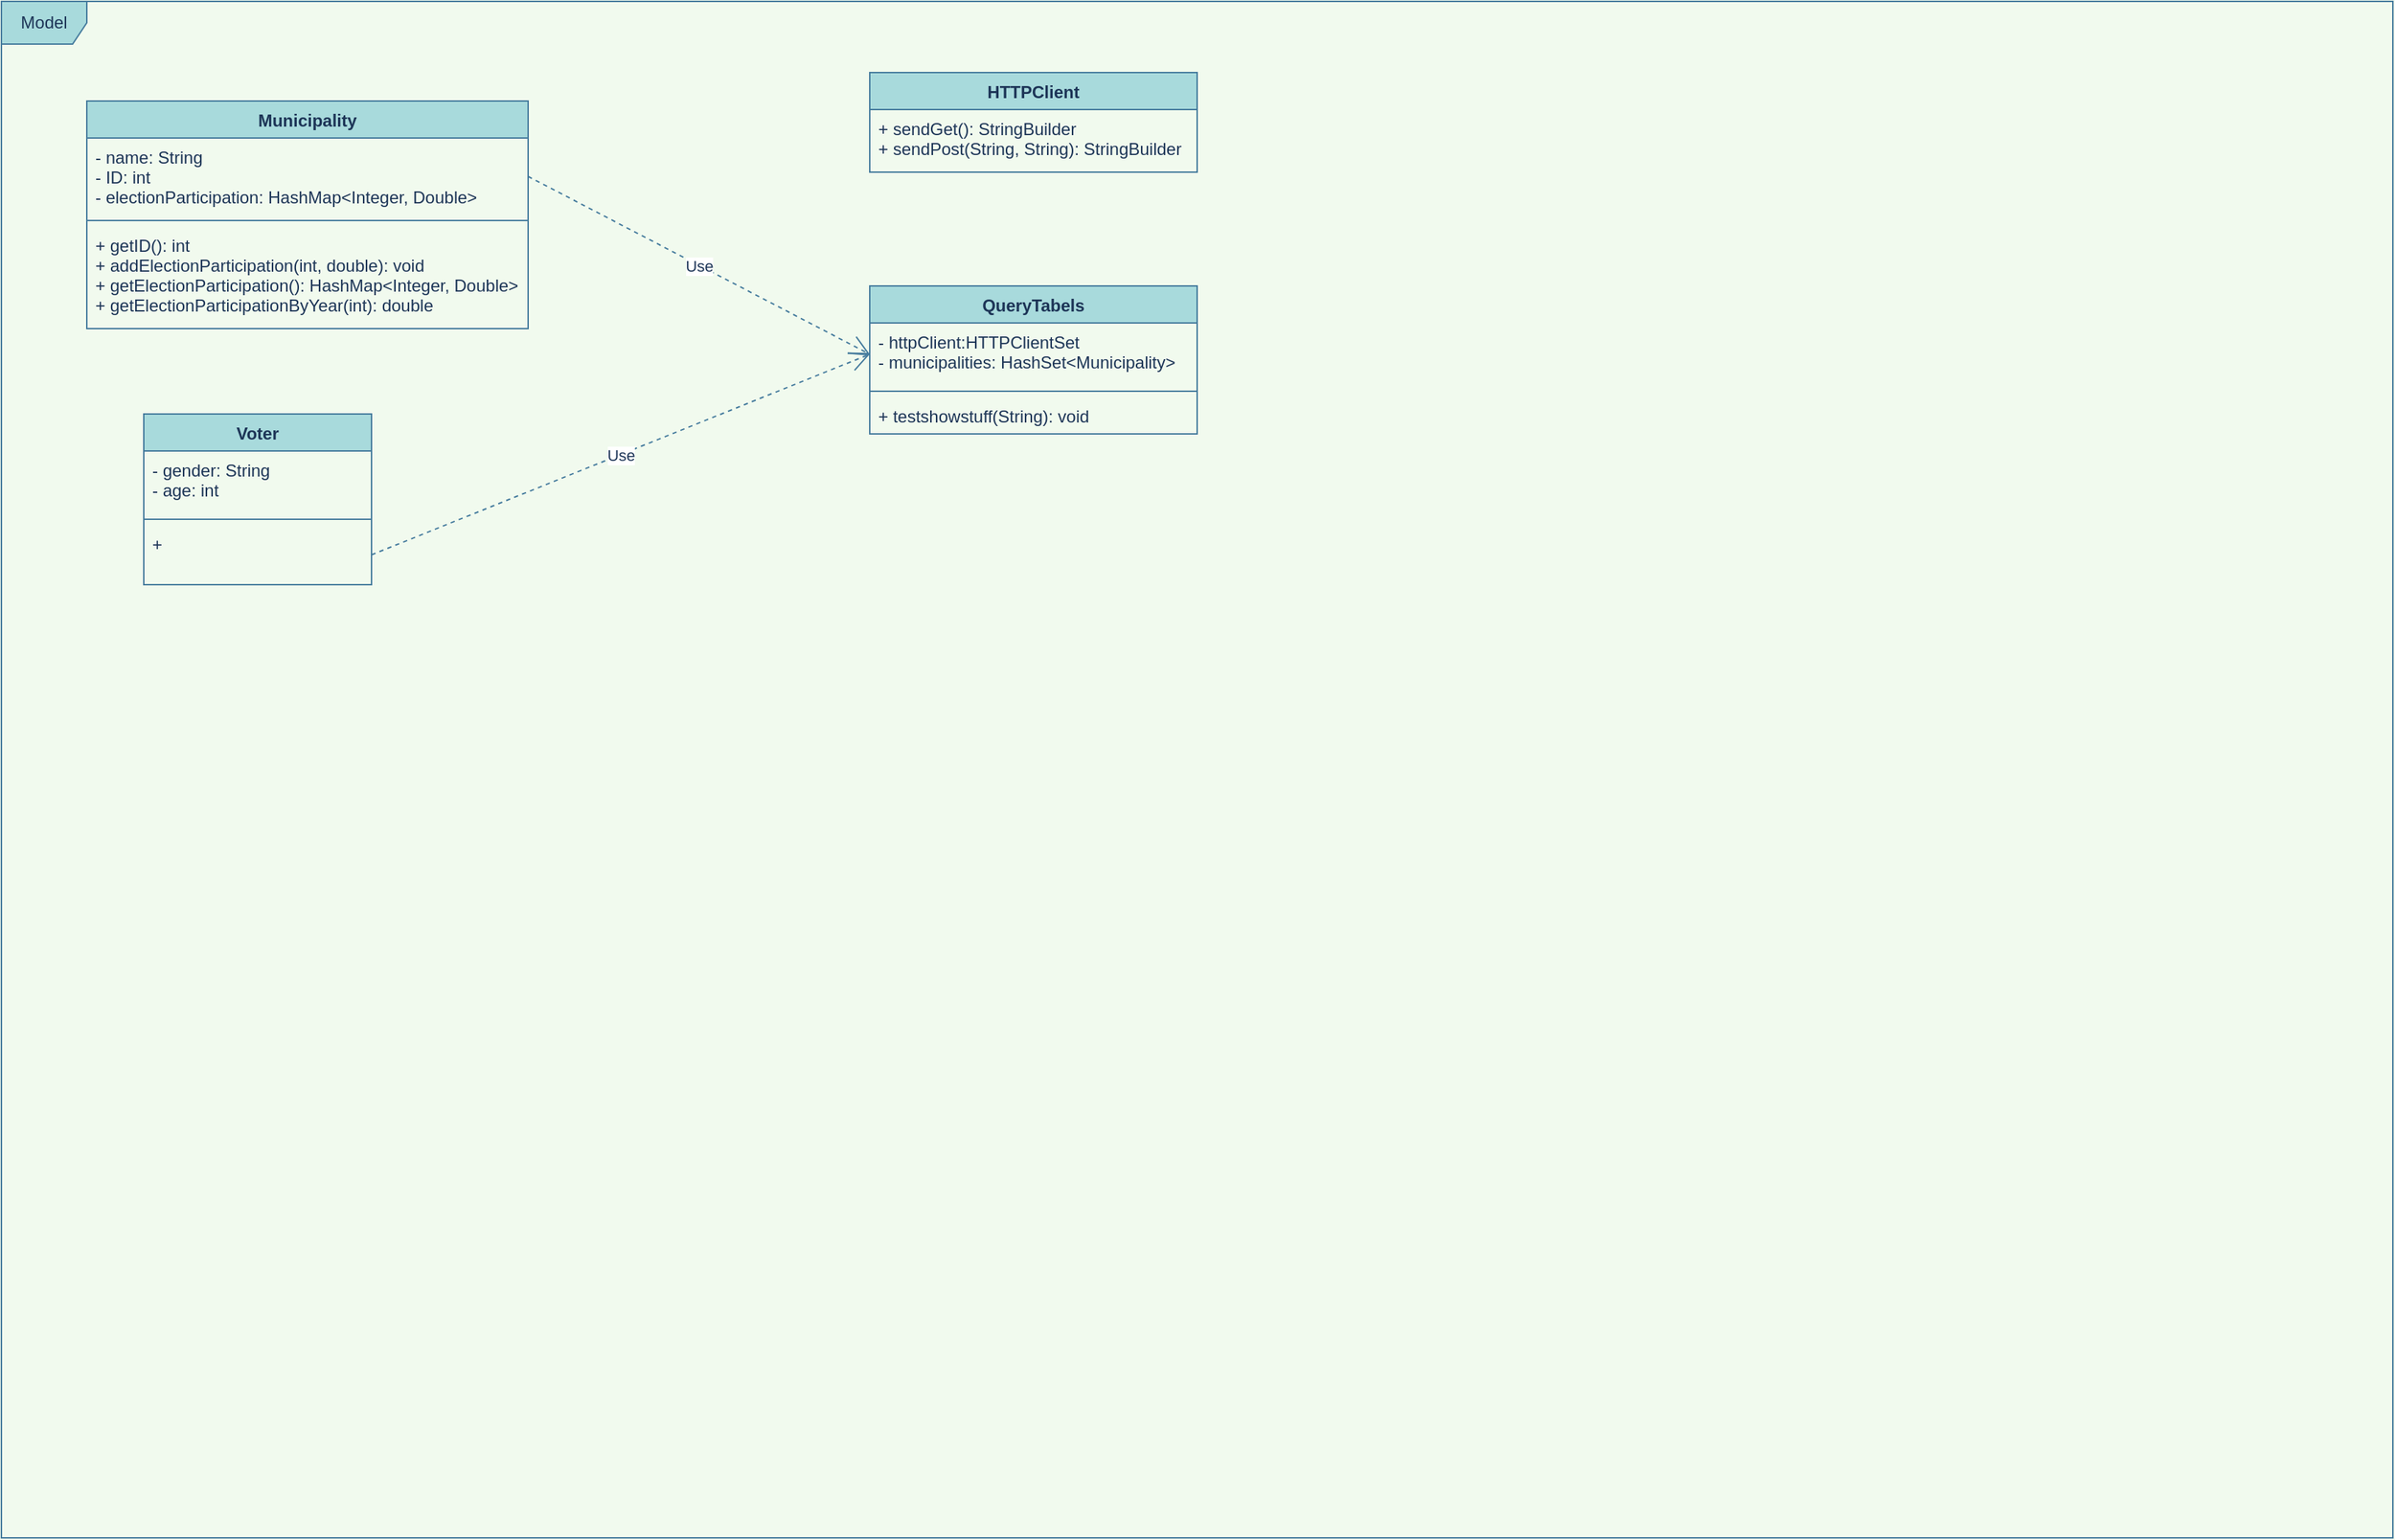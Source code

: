 <mxfile version="20.3.7" type="device" pages="2"><diagram name="UML" id="c4acf3e9-155e-7222-9cf6-157b1a14988f"><mxGraphModel dx="1422" dy="790" grid="1" gridSize="10" guides="1" tooltips="1" connect="1" arrows="1" fold="1" page="1" pageScale="1" pageWidth="850" pageHeight="1100" background="#F1FAEE" math="0" shadow="0"><root><mxCell id="0"/><mxCell id="1" parent="0"/><mxCell id="LL6WG3zJazqylDvjvsI3-2" value="Model" style="shape=umlFrame;whiteSpace=wrap;html=1;strokeColor=#457B9D;fontColor=#1D3557;fillColor=#A8DADC;" parent="1" vertex="1"><mxGeometry x="10" y="10" width="1680" height="1080" as="geometry"/></mxCell><mxCell id="uTbUy44ZjTVFhdo3Ikel-1" value="Municipality" style="swimlane;fontStyle=1;align=center;verticalAlign=top;childLayout=stackLayout;horizontal=1;startSize=26;horizontalStack=0;resizeParent=1;resizeParentMax=0;resizeLast=0;collapsible=1;marginBottom=0;fillColor=#A8DADC;strokeColor=#457B9D;fontColor=#1D3557;" parent="1" vertex="1"><mxGeometry x="70" y="80" width="310" height="160" as="geometry"/></mxCell><mxCell id="uTbUy44ZjTVFhdo3Ikel-2" value="- name: String&#xA;- ID: int&#xA;- electionParticipation: HashMap&lt;Integer, Double&gt;&#xA;" style="text;strokeColor=none;fillColor=none;align=left;verticalAlign=top;spacingLeft=4;spacingRight=4;overflow=hidden;rotatable=0;points=[[0,0.5],[1,0.5]];portConstraint=eastwest;fontColor=#1D3557;" parent="uTbUy44ZjTVFhdo3Ikel-1" vertex="1"><mxGeometry y="26" width="310" height="54" as="geometry"/></mxCell><mxCell id="uTbUy44ZjTVFhdo3Ikel-3" value="" style="line;strokeWidth=1;fillColor=none;align=left;verticalAlign=middle;spacingTop=-1;spacingLeft=3;spacingRight=3;rotatable=0;labelPosition=right;points=[];portConstraint=eastwest;strokeColor=#457B9D;labelBackgroundColor=#F1FAEE;fontColor=#1D3557;" parent="uTbUy44ZjTVFhdo3Ikel-1" vertex="1"><mxGeometry y="80" width="310" height="8" as="geometry"/></mxCell><mxCell id="uTbUy44ZjTVFhdo3Ikel-4" value="+ getID(): int&#xA;+ addElectionParticipation(int, double): void&#xA;+ getElectionParticipation(): HashMap&lt;Integer, Double&gt;&#xA;+ getElectionParticipationByYear(int): double" style="text;strokeColor=none;fillColor=none;align=left;verticalAlign=top;spacingLeft=4;spacingRight=4;overflow=hidden;rotatable=0;points=[[0,0.5],[1,0.5]];portConstraint=eastwest;fontColor=#1D3557;" parent="uTbUy44ZjTVFhdo3Ikel-1" vertex="1"><mxGeometry y="88" width="310" height="72" as="geometry"/></mxCell><mxCell id="uTbUy44ZjTVFhdo3Ikel-22" value="HTTPClient" style="swimlane;fontStyle=1;align=center;verticalAlign=top;childLayout=stackLayout;horizontal=1;startSize=26;horizontalStack=0;resizeParent=1;resizeParentMax=0;resizeLast=0;collapsible=1;marginBottom=0;strokeColor=#457B9D;fontColor=#1D3557;fillColor=#A8DADC;" parent="1" vertex="1"><mxGeometry x="620" y="60" width="230" height="70" as="geometry"/></mxCell><mxCell id="uTbUy44ZjTVFhdo3Ikel-25" value="+ sendGet(): StringBuilder&#xA;+ sendPost(String, String): StringBuilder&#xA;" style="text;strokeColor=none;fillColor=none;align=left;verticalAlign=top;spacingLeft=4;spacingRight=4;overflow=hidden;rotatable=0;points=[[0,0.5],[1,0.5]];portConstraint=eastwest;fontColor=#1D3557;" parent="uTbUy44ZjTVFhdo3Ikel-22" vertex="1"><mxGeometry y="26" width="230" height="44" as="geometry"/></mxCell><mxCell id="uTbUy44ZjTVFhdo3Ikel-26" value="QueryTabels" style="swimlane;fontStyle=1;align=center;verticalAlign=top;childLayout=stackLayout;horizontal=1;startSize=26;horizontalStack=0;resizeParent=1;resizeParentMax=0;resizeLast=0;collapsible=1;marginBottom=0;strokeColor=#457B9D;fontColor=#1D3557;fillColor=#A8DADC;" parent="1" vertex="1"><mxGeometry x="620" y="210" width="230" height="104" as="geometry"/></mxCell><mxCell id="uTbUy44ZjTVFhdo3Ikel-27" value="- httpClient:HTTPClientSet&#xA;- municipalities: HashSet&lt;Municipality&gt;&#xA;" style="text;strokeColor=none;fillColor=none;align=left;verticalAlign=top;spacingLeft=4;spacingRight=4;overflow=hidden;rotatable=0;points=[[0,0.5],[1,0.5]];portConstraint=eastwest;fontColor=#1D3557;" parent="uTbUy44ZjTVFhdo3Ikel-26" vertex="1"><mxGeometry y="26" width="230" height="44" as="geometry"/></mxCell><mxCell id="uTbUy44ZjTVFhdo3Ikel-28" value="" style="line;strokeWidth=1;fillColor=none;align=left;verticalAlign=middle;spacingTop=-1;spacingLeft=3;spacingRight=3;rotatable=0;labelPosition=right;points=[];portConstraint=eastwest;strokeColor=#457B9D;fontColor=#1D3557;labelBackgroundColor=#F1FAEE;" parent="uTbUy44ZjTVFhdo3Ikel-26" vertex="1"><mxGeometry y="70" width="230" height="8" as="geometry"/></mxCell><mxCell id="uTbUy44ZjTVFhdo3Ikel-29" value="+ testshowstuff(String): void" style="text;strokeColor=none;fillColor=none;align=left;verticalAlign=top;spacingLeft=4;spacingRight=4;overflow=hidden;rotatable=0;points=[[0,0.5],[1,0.5]];portConstraint=eastwest;fontColor=#1D3557;" parent="uTbUy44ZjTVFhdo3Ikel-26" vertex="1"><mxGeometry y="78" width="230" height="26" as="geometry"/></mxCell><mxCell id="B1skFhvDGY9cxDMFFgRy-1" value="Voter" style="swimlane;fontStyle=1;align=center;verticalAlign=top;childLayout=stackLayout;horizontal=1;startSize=26;horizontalStack=0;resizeParent=1;resizeParentMax=0;resizeLast=0;collapsible=1;marginBottom=0;strokeColor=#457B9D;fontColor=#1D3557;fillColor=#A8DADC;" vertex="1" parent="1"><mxGeometry x="110" y="300" width="160" height="120" as="geometry"/></mxCell><mxCell id="B1skFhvDGY9cxDMFFgRy-2" value="- gender: String&#xA;- age: int&#xA;" style="text;strokeColor=none;fillColor=none;align=left;verticalAlign=top;spacingLeft=4;spacingRight=4;overflow=hidden;rotatable=0;points=[[0,0.5],[1,0.5]];portConstraint=eastwest;fontColor=#1D3557;" vertex="1" parent="B1skFhvDGY9cxDMFFgRy-1"><mxGeometry y="26" width="160" height="44" as="geometry"/></mxCell><mxCell id="B1skFhvDGY9cxDMFFgRy-3" value="" style="line;strokeWidth=1;fillColor=none;align=left;verticalAlign=middle;spacingTop=-1;spacingLeft=3;spacingRight=3;rotatable=0;labelPosition=right;points=[];portConstraint=eastwest;strokeColor=#457B9D;fontColor=#1D3557;labelBackgroundColor=#F1FAEE;" vertex="1" parent="B1skFhvDGY9cxDMFFgRy-1"><mxGeometry y="70" width="160" height="8" as="geometry"/></mxCell><mxCell id="B1skFhvDGY9cxDMFFgRy-4" value="+ " style="text;strokeColor=none;fillColor=none;align=left;verticalAlign=top;spacingLeft=4;spacingRight=4;overflow=hidden;rotatable=0;points=[[0,0.5],[1,0.5]];portConstraint=eastwest;fontColor=#1D3557;" vertex="1" parent="B1skFhvDGY9cxDMFFgRy-1"><mxGeometry y="78" width="160" height="42" as="geometry"/></mxCell><mxCell id="B1skFhvDGY9cxDMFFgRy-5" value="Use" style="endArrow=open;endSize=12;dashed=1;html=1;rounded=0;strokeColor=#457B9D;fontColor=#1D3557;fillColor=#A8DADC;exitX=1;exitY=0.5;exitDx=0;exitDy=0;entryX=0;entryY=0.5;entryDx=0;entryDy=0;" edge="1" parent="1" source="B1skFhvDGY9cxDMFFgRy-4" target="uTbUy44ZjTVFhdo3Ikel-27"><mxGeometry width="160" relative="1" as="geometry"><mxPoint x="310" y="370" as="sourcePoint"/><mxPoint x="470" y="370" as="targetPoint"/></mxGeometry></mxCell><mxCell id="B1skFhvDGY9cxDMFFgRy-6" value="Use" style="endArrow=open;endSize=12;dashed=1;html=1;rounded=0;strokeColor=#457B9D;fontColor=#1D3557;fillColor=#A8DADC;exitX=1;exitY=0.5;exitDx=0;exitDy=0;entryX=0;entryY=0.5;entryDx=0;entryDy=0;" edge="1" parent="1" source="uTbUy44ZjTVFhdo3Ikel-2" target="uTbUy44ZjTVFhdo3Ikel-27"><mxGeometry width="160" relative="1" as="geometry"><mxPoint x="530" y="360" as="sourcePoint"/><mxPoint x="690" y="360" as="targetPoint"/></mxGeometry></mxCell></root></mxGraphModel></diagram><diagram id="64viDTuuVe07qqMQ3jQS" name="Model-ViewController"><mxGraphModel dx="1422" dy="790" grid="1" gridSize="10" guides="1" tooltips="1" connect="1" arrows="1" fold="1" page="1" pageScale="1" pageWidth="850" pageHeight="1100" math="0" shadow="0"><root><mxCell id="0"/><mxCell id="1" parent="0"/><mxCell id="vG7e0uvmuCL2b80HBoI5-1" value="&lt;div&gt;Model&lt;/div&gt;" style="ellipse;whiteSpace=wrap;html=1;strokeColor=#006658;fontColor=#5C5C5C;fillColor=#21C0A5;" parent="1" vertex="1"><mxGeometry x="40" y="40" width="140" height="70" as="geometry"/></mxCell><mxCell id="vG7e0uvmuCL2b80HBoI5-2" value="ViewController" style="ellipse;whiteSpace=wrap;html=1;strokeColor=#006658;fontColor=#5C5C5C;fillColor=#21C0A5;" parent="1" vertex="1"><mxGeometry x="240" y="40" width="140" height="70" as="geometry"/></mxCell><mxCell id="vG7e0uvmuCL2b80HBoI5-3" value="" style="endArrow=open;endFill=1;endSize=12;html=1;rounded=0;strokeColor=#006658;fontColor=#5C5C5C;fillColor=#21C0A5;exitX=1;exitY=0;exitDx=0;exitDy=0;entryX=0;entryY=0;entryDx=0;entryDy=0;" parent="1" source="vG7e0uvmuCL2b80HBoI5-1" target="vG7e0uvmuCL2b80HBoI5-2" edge="1"><mxGeometry width="160" relative="1" as="geometry"><mxPoint x="120" y="80" as="sourcePoint"/><mxPoint x="280" y="80" as="targetPoint"/></mxGeometry></mxCell><mxCell id="705-Hi0TVfFXUjYXrDiP-1" value="" style="endArrow=open;endFill=1;endSize=12;html=1;rounded=0;strokeColor=#006658;fontColor=#5C5C5C;fillColor=#21C0A5;exitX=0;exitY=1;exitDx=0;exitDy=0;entryX=1;entryY=1;entryDx=0;entryDy=0;strokeWidth=1;" parent="1" source="vG7e0uvmuCL2b80HBoI5-2" target="vG7e0uvmuCL2b80HBoI5-1" edge="1"><mxGeometry width="160" relative="1" as="geometry"><mxPoint x="189.997" y="180.001" as="sourcePoint"/><mxPoint x="291.003" y="180.001" as="targetPoint"/></mxGeometry></mxCell></root></mxGraphModel></diagram></mxfile>
